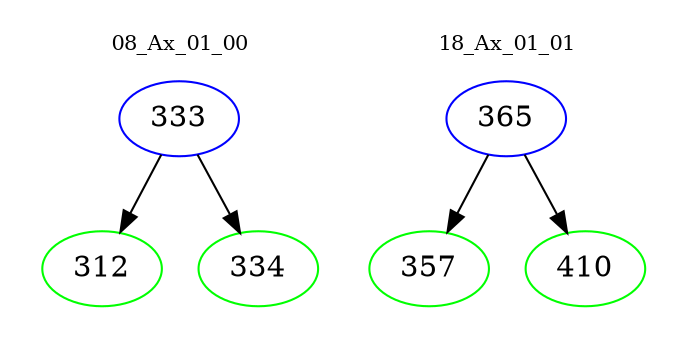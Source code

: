digraph{
subgraph cluster_0 {
color = white
label = "08_Ax_01_00";
fontsize=10;
T0_333 [label="333", color="blue"]
T0_333 -> T0_312 [color="black"]
T0_312 [label="312", color="green"]
T0_333 -> T0_334 [color="black"]
T0_334 [label="334", color="green"]
}
subgraph cluster_1 {
color = white
label = "18_Ax_01_01";
fontsize=10;
T1_365 [label="365", color="blue"]
T1_365 -> T1_357 [color="black"]
T1_357 [label="357", color="green"]
T1_365 -> T1_410 [color="black"]
T1_410 [label="410", color="green"]
}
}
